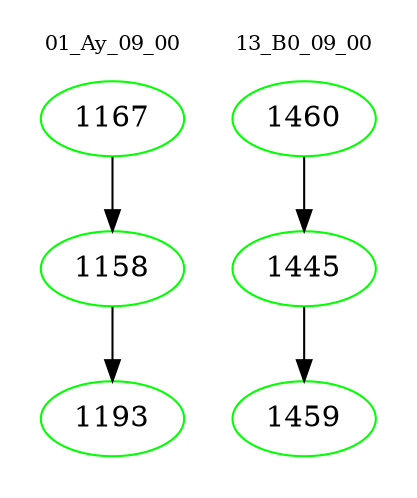 digraph{
subgraph cluster_0 {
color = white
label = "01_Ay_09_00";
fontsize=10;
T0_1167 [label="1167", color="green"]
T0_1167 -> T0_1158 [color="black"]
T0_1158 [label="1158", color="green"]
T0_1158 -> T0_1193 [color="black"]
T0_1193 [label="1193", color="green"]
}
subgraph cluster_1 {
color = white
label = "13_B0_09_00";
fontsize=10;
T1_1460 [label="1460", color="green"]
T1_1460 -> T1_1445 [color="black"]
T1_1445 [label="1445", color="green"]
T1_1445 -> T1_1459 [color="black"]
T1_1459 [label="1459", color="green"]
}
}
